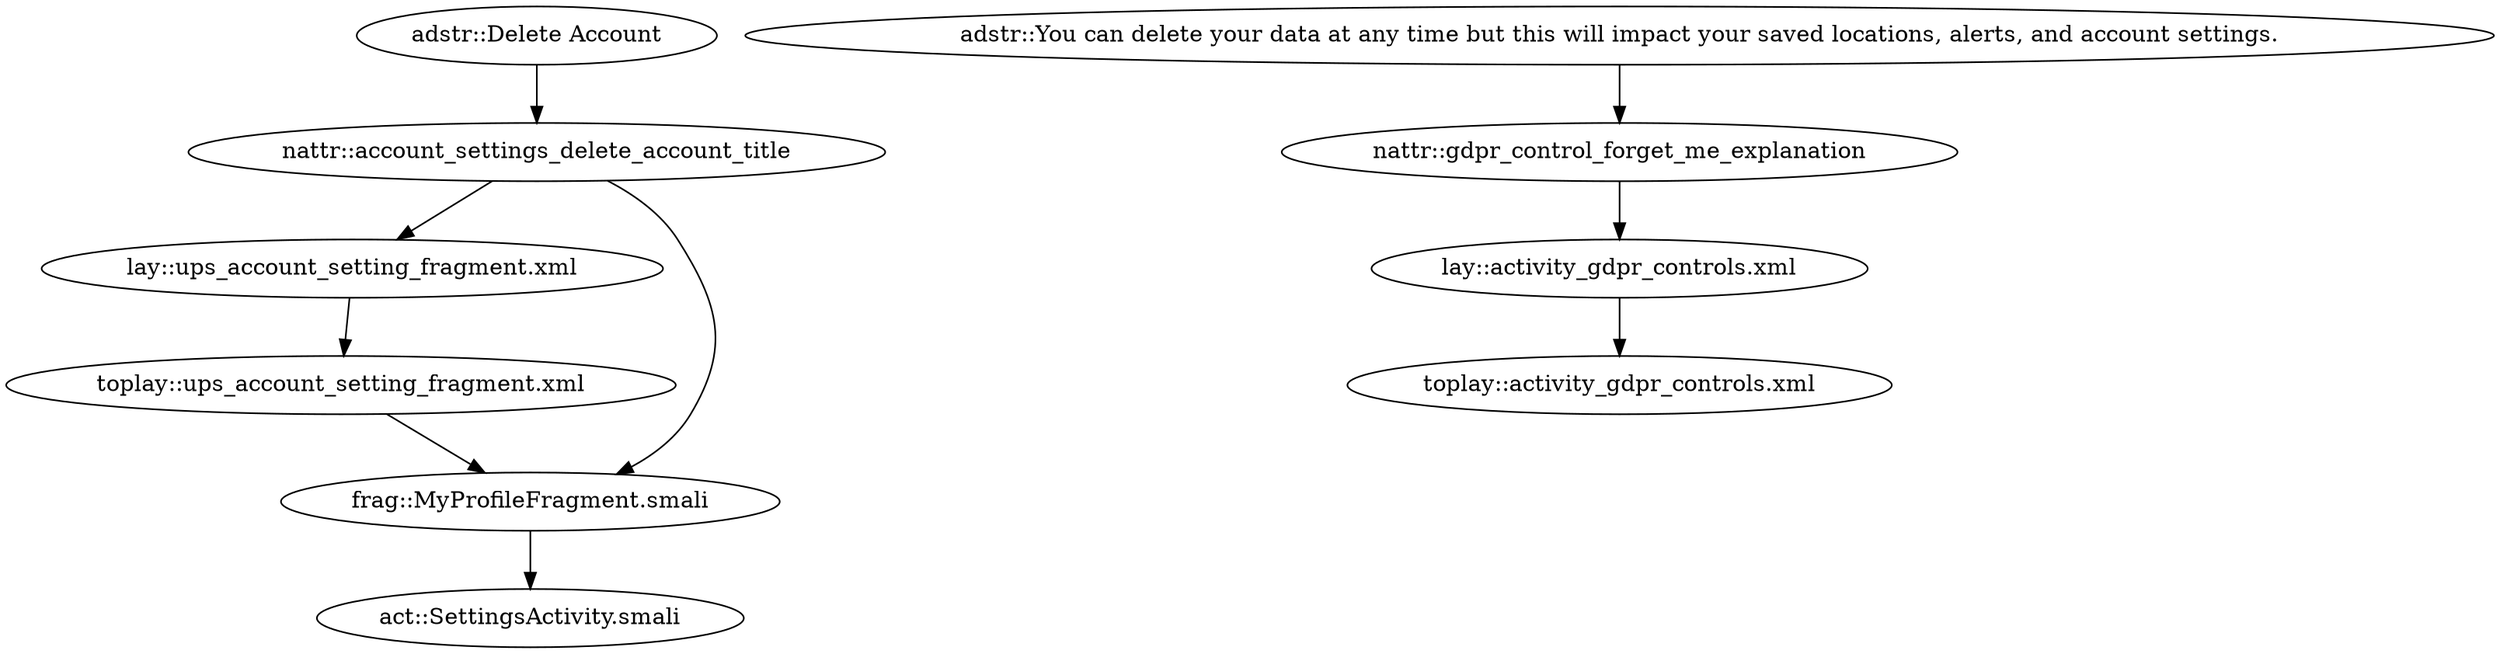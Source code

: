 digraph G {
"adstr::Delete Account" -> "nattr::account_settings_delete_account_title"
"adstr::You can delete your data at any time but this will impact your saved locations, alerts, and account settings." -> "nattr::gdpr_control_forget_me_explanation"
"nattr::account_settings_delete_account_title" -> "lay::ups_account_setting_fragment.xml"
"nattr::gdpr_control_forget_me_explanation" -> "lay::activity_gdpr_controls.xml"
"nattr::account_settings_delete_account_title" -> "frag::MyProfileFragment.smali"
"lay::ups_account_setting_fragment.xml" -> "toplay::ups_account_setting_fragment.xml"
"lay::activity_gdpr_controls.xml" -> "toplay::activity_gdpr_controls.xml"
"toplay::ups_account_setting_fragment.xml" -> "frag::MyProfileFragment.smali"
"frag::MyProfileFragment.smali" -> "act::SettingsActivity.smali"
}
